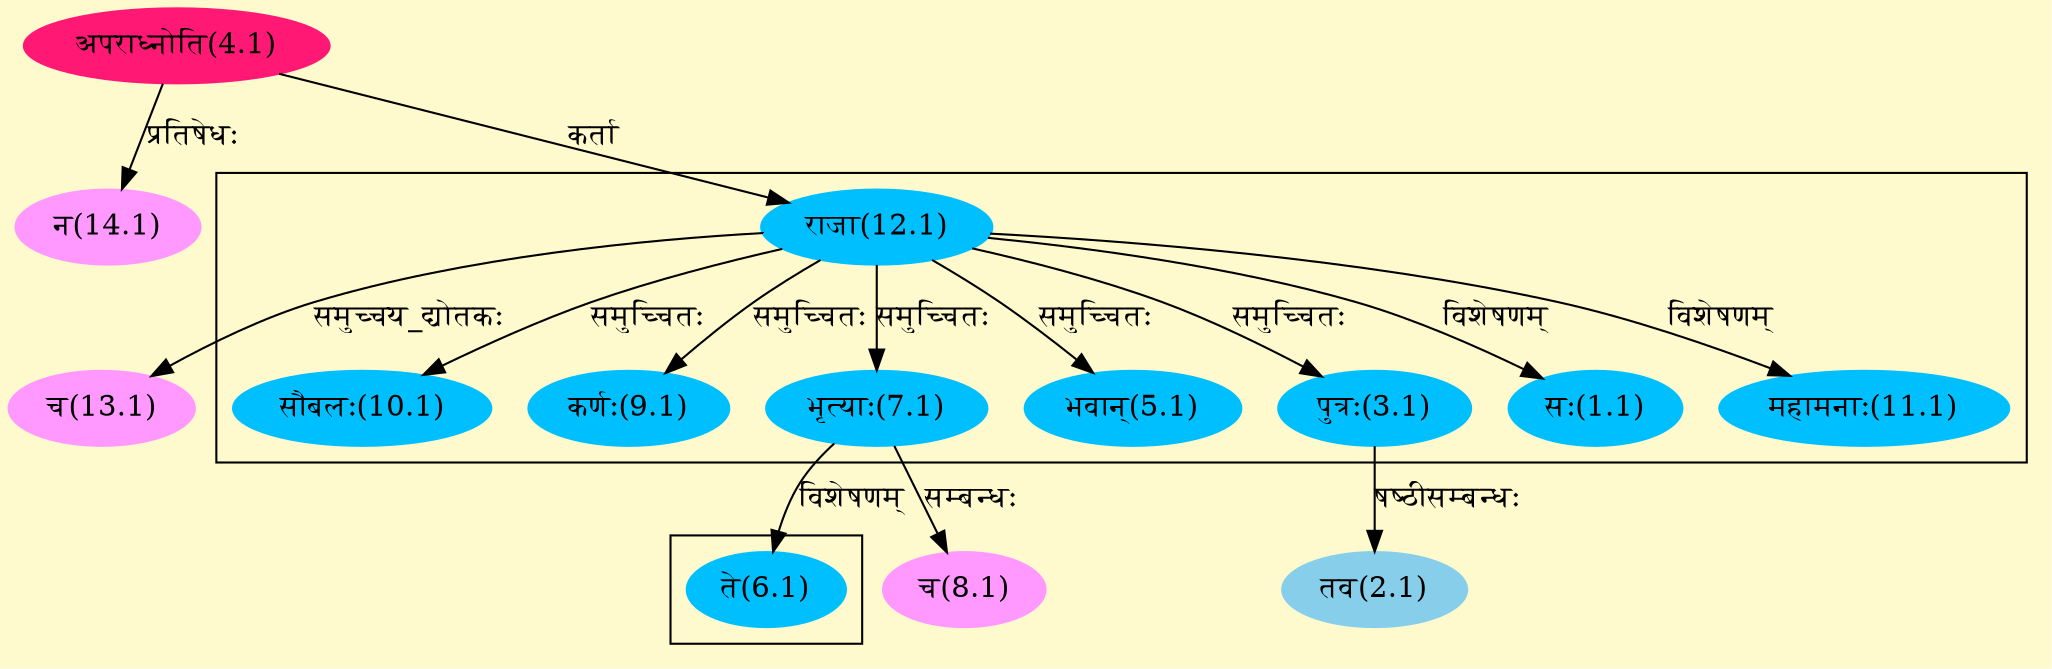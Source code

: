 digraph G{
rankdir=BT;
 compound=true;
 bgcolor="lemonchiffon1";

subgraph cluster_1{
Node1_1 [style=filled, color="#00BFFF" label = "सः(1.1)"]
Node12_1 [style=filled, color="#00BFFF" label = "राजा(12.1)"]
Node3_1 [style=filled, color="#00BFFF" label = "पुत्रः(3.1)"]
Node5_1 [style=filled, color="#00BFFF" label = "भवान्(5.1)"]
Node7_1 [style=filled, color="#00BFFF" label = "भृत्याः(7.1)"]
Node9_1 [style=filled, color="#00BFFF" label = "कर्णः(9.1)"]
Node10_1 [style=filled, color="#00BFFF" label = "सौबलः(10.1)"]
Node11_1 [style=filled, color="#00BFFF" label = "महामनाः(11.1)"]

}

subgraph cluster_2{
Node6_1 [style=filled, color="#00BFFF" label = "ते(6.1)"]
Node7_1 [style=filled, color="#00BFFF" label = "भृत्याः(7.1)"]

}
Node2_1 [style=filled, color="#87CEEB" label = "तव(2.1)"]
Node3_1 [style=filled, color="#00BFFF" label = "पुत्रः(3.1)"]
Node4_1 [style=filled, color="#FF1975" label = "अपराध्नोति(4.1)"]
Node12_1 [style=filled, color="#00BFFF" label = "राजा(12.1)"]
Node8_1 [style=filled, color="#FF99FF" label = "च(8.1)"]
Node7_1 [style=filled, color="#00BFFF" label = "भृत्याः(7.1)"]
Node13_1 [style=filled, color="#FF99FF" label = "च(13.1)"]
Node14_1 [style=filled, color="#FF99FF" label = "न(14.1)"]
/* Start of Relations section */

Node1_1 -> Node12_1 [  label="विशेषणम्"  dir="back" ]
Node2_1 -> Node3_1 [  label="षष्ठीसम्बन्धः"  dir="back" ]
Node3_1 -> Node12_1 [  label="समुच्चितः"  dir="back" ]
Node5_1 -> Node12_1 [  label="समुच्चितः"  dir="back" ]
Node6_1 -> Node7_1 [  label="विशेषणम्"  dir="back" ]
Node7_1 -> Node12_1 [  label="समुच्चितः"  dir="back" ]
Node8_1 -> Node7_1 [  label="सम्बन्धः"  dir="back" ]
Node9_1 -> Node12_1 [  label="समुच्चितः"  dir="back" ]
Node10_1 -> Node12_1 [  label="समुच्चितः"  dir="back" ]
Node11_1 -> Node12_1 [  label="विशेषणम्"  dir="back" ]
Node12_1 -> Node4_1 [  label="कर्ता"  dir="back" ]
Node13_1 -> Node12_1 [  label="समुच्चय_द्योतकः"  dir="back" ]
Node14_1 -> Node4_1 [  label="प्रतिषेधः"  dir="back" ]
}
